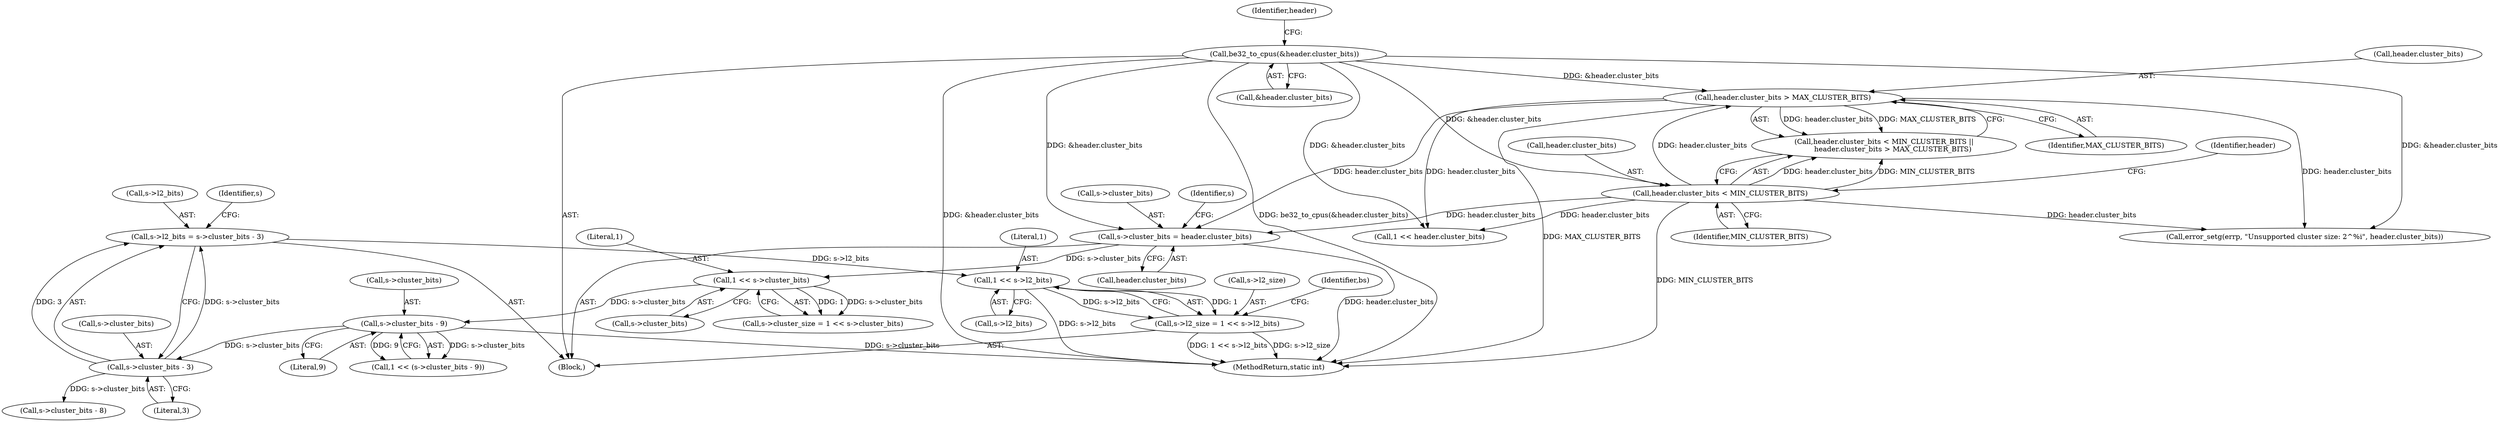 digraph "0_qemu_6a83f8b5bec6f59e56cc49bd49e4c3f8f805d56f_0@pointer" {
"1000659" [label="(Call,s->l2_bits = s->cluster_bits - 3)"];
"1000663" [label="(Call,s->cluster_bits - 3)"];
"1000331" [label="(Call,s->cluster_bits - 9)"];
"1000320" [label="(Call,1 << s->cluster_bits)"];
"1000309" [label="(Call,s->cluster_bits = header.cluster_bits)"];
"1000292" [label="(Call,header.cluster_bits > MAX_CLUSTER_BITS)"];
"1000198" [label="(Call,be32_to_cpus(&header.cluster_bits))"];
"1000287" [label="(Call,header.cluster_bits < MIN_CLUSTER_BITS)"];
"1000672" [label="(Call,1 << s->l2_bits)"];
"1000668" [label="(Call,s->l2_size = 1 << s->l2_bits)"];
"1000663" [label="(Call,s->cluster_bits - 3)"];
"1000199" [label="(Call,&header.cluster_bits)"];
"1000335" [label="(Literal,9)"];
"1000322" [label="(Call,s->cluster_bits)"];
"1000291" [label="(Identifier,MIN_CLUSTER_BITS)"];
"1000660" [label="(Call,s->l2_bits)"];
"1000321" [label="(Literal,1)"];
"1000669" [label="(Call,s->l2_size)"];
"1000310" [label="(Call,s->cluster_bits)"];
"1000668" [label="(Call,s->l2_size = 1 << s->l2_bits)"];
"1000670" [label="(Identifier,s)"];
"1000293" [label="(Call,header.cluster_bits)"];
"1000286" [label="(Call,header.cluster_bits < MIN_CLUSTER_BITS ||\n        header.cluster_bits > MAX_CLUSTER_BITS)"];
"1000509" [label="(Call,1 << header.cluster_bits)"];
"1000294" [label="(Identifier,header)"];
"1000320" [label="(Call,1 << s->cluster_bits)"];
"1000298" [label="(Call,error_setg(errp, \"Unsupported cluster size: 2^%i\", header.cluster_bits))"];
"1000692" [label="(Call,s->cluster_bits - 8)"];
"1001482" [label="(MethodReturn,static int)"];
"1000125" [label="(Block,)"];
"1000288" [label="(Call,header.cluster_bits)"];
"1000296" [label="(Identifier,MAX_CLUSTER_BITS)"];
"1000206" [label="(Identifier,header)"];
"1000313" [label="(Call,header.cluster_bits)"];
"1000292" [label="(Call,header.cluster_bits > MAX_CLUSTER_BITS)"];
"1000287" [label="(Call,header.cluster_bits < MIN_CLUSTER_BITS)"];
"1000198" [label="(Call,be32_to_cpus(&header.cluster_bits))"];
"1000659" [label="(Call,s->l2_bits = s->cluster_bits - 3)"];
"1000332" [label="(Call,s->cluster_bits)"];
"1000329" [label="(Call,1 << (s->cluster_bits - 9))"];
"1000318" [label="(Identifier,s)"];
"1000674" [label="(Call,s->l2_bits)"];
"1000331" [label="(Call,s->cluster_bits - 9)"];
"1000667" [label="(Literal,3)"];
"1000672" [label="(Call,1 << s->l2_bits)"];
"1000664" [label="(Call,s->cluster_bits)"];
"1000673" [label="(Literal,1)"];
"1000316" [label="(Call,s->cluster_size = 1 << s->cluster_bits)"];
"1000679" [label="(Identifier,bs)"];
"1000309" [label="(Call,s->cluster_bits = header.cluster_bits)"];
"1000659" -> "1000125"  [label="AST: "];
"1000659" -> "1000663"  [label="CFG: "];
"1000660" -> "1000659"  [label="AST: "];
"1000663" -> "1000659"  [label="AST: "];
"1000670" -> "1000659"  [label="CFG: "];
"1000663" -> "1000659"  [label="DDG: s->cluster_bits"];
"1000663" -> "1000659"  [label="DDG: 3"];
"1000659" -> "1000672"  [label="DDG: s->l2_bits"];
"1000663" -> "1000667"  [label="CFG: "];
"1000664" -> "1000663"  [label="AST: "];
"1000667" -> "1000663"  [label="AST: "];
"1000331" -> "1000663"  [label="DDG: s->cluster_bits"];
"1000663" -> "1000692"  [label="DDG: s->cluster_bits"];
"1000331" -> "1000329"  [label="AST: "];
"1000331" -> "1000335"  [label="CFG: "];
"1000332" -> "1000331"  [label="AST: "];
"1000335" -> "1000331"  [label="AST: "];
"1000329" -> "1000331"  [label="CFG: "];
"1000331" -> "1001482"  [label="DDG: s->cluster_bits"];
"1000331" -> "1000329"  [label="DDG: s->cluster_bits"];
"1000331" -> "1000329"  [label="DDG: 9"];
"1000320" -> "1000331"  [label="DDG: s->cluster_bits"];
"1000320" -> "1000316"  [label="AST: "];
"1000320" -> "1000322"  [label="CFG: "];
"1000321" -> "1000320"  [label="AST: "];
"1000322" -> "1000320"  [label="AST: "];
"1000316" -> "1000320"  [label="CFG: "];
"1000320" -> "1000316"  [label="DDG: 1"];
"1000320" -> "1000316"  [label="DDG: s->cluster_bits"];
"1000309" -> "1000320"  [label="DDG: s->cluster_bits"];
"1000309" -> "1000125"  [label="AST: "];
"1000309" -> "1000313"  [label="CFG: "];
"1000310" -> "1000309"  [label="AST: "];
"1000313" -> "1000309"  [label="AST: "];
"1000318" -> "1000309"  [label="CFG: "];
"1000309" -> "1001482"  [label="DDG: header.cluster_bits"];
"1000292" -> "1000309"  [label="DDG: header.cluster_bits"];
"1000198" -> "1000309"  [label="DDG: &header.cluster_bits"];
"1000287" -> "1000309"  [label="DDG: header.cluster_bits"];
"1000292" -> "1000286"  [label="AST: "];
"1000292" -> "1000296"  [label="CFG: "];
"1000293" -> "1000292"  [label="AST: "];
"1000296" -> "1000292"  [label="AST: "];
"1000286" -> "1000292"  [label="CFG: "];
"1000292" -> "1001482"  [label="DDG: MAX_CLUSTER_BITS"];
"1000292" -> "1000286"  [label="DDG: header.cluster_bits"];
"1000292" -> "1000286"  [label="DDG: MAX_CLUSTER_BITS"];
"1000198" -> "1000292"  [label="DDG: &header.cluster_bits"];
"1000287" -> "1000292"  [label="DDG: header.cluster_bits"];
"1000292" -> "1000298"  [label="DDG: header.cluster_bits"];
"1000292" -> "1000509"  [label="DDG: header.cluster_bits"];
"1000198" -> "1000125"  [label="AST: "];
"1000198" -> "1000199"  [label="CFG: "];
"1000199" -> "1000198"  [label="AST: "];
"1000206" -> "1000198"  [label="CFG: "];
"1000198" -> "1001482"  [label="DDG: &header.cluster_bits"];
"1000198" -> "1001482"  [label="DDG: be32_to_cpus(&header.cluster_bits)"];
"1000198" -> "1000287"  [label="DDG: &header.cluster_bits"];
"1000198" -> "1000298"  [label="DDG: &header.cluster_bits"];
"1000198" -> "1000509"  [label="DDG: &header.cluster_bits"];
"1000287" -> "1000286"  [label="AST: "];
"1000287" -> "1000291"  [label="CFG: "];
"1000288" -> "1000287"  [label="AST: "];
"1000291" -> "1000287"  [label="AST: "];
"1000294" -> "1000287"  [label="CFG: "];
"1000286" -> "1000287"  [label="CFG: "];
"1000287" -> "1001482"  [label="DDG: MIN_CLUSTER_BITS"];
"1000287" -> "1000286"  [label="DDG: header.cluster_bits"];
"1000287" -> "1000286"  [label="DDG: MIN_CLUSTER_BITS"];
"1000287" -> "1000298"  [label="DDG: header.cluster_bits"];
"1000287" -> "1000509"  [label="DDG: header.cluster_bits"];
"1000672" -> "1000668"  [label="AST: "];
"1000672" -> "1000674"  [label="CFG: "];
"1000673" -> "1000672"  [label="AST: "];
"1000674" -> "1000672"  [label="AST: "];
"1000668" -> "1000672"  [label="CFG: "];
"1000672" -> "1001482"  [label="DDG: s->l2_bits"];
"1000672" -> "1000668"  [label="DDG: 1"];
"1000672" -> "1000668"  [label="DDG: s->l2_bits"];
"1000668" -> "1000125"  [label="AST: "];
"1000669" -> "1000668"  [label="AST: "];
"1000679" -> "1000668"  [label="CFG: "];
"1000668" -> "1001482"  [label="DDG: 1 << s->l2_bits"];
"1000668" -> "1001482"  [label="DDG: s->l2_size"];
}
